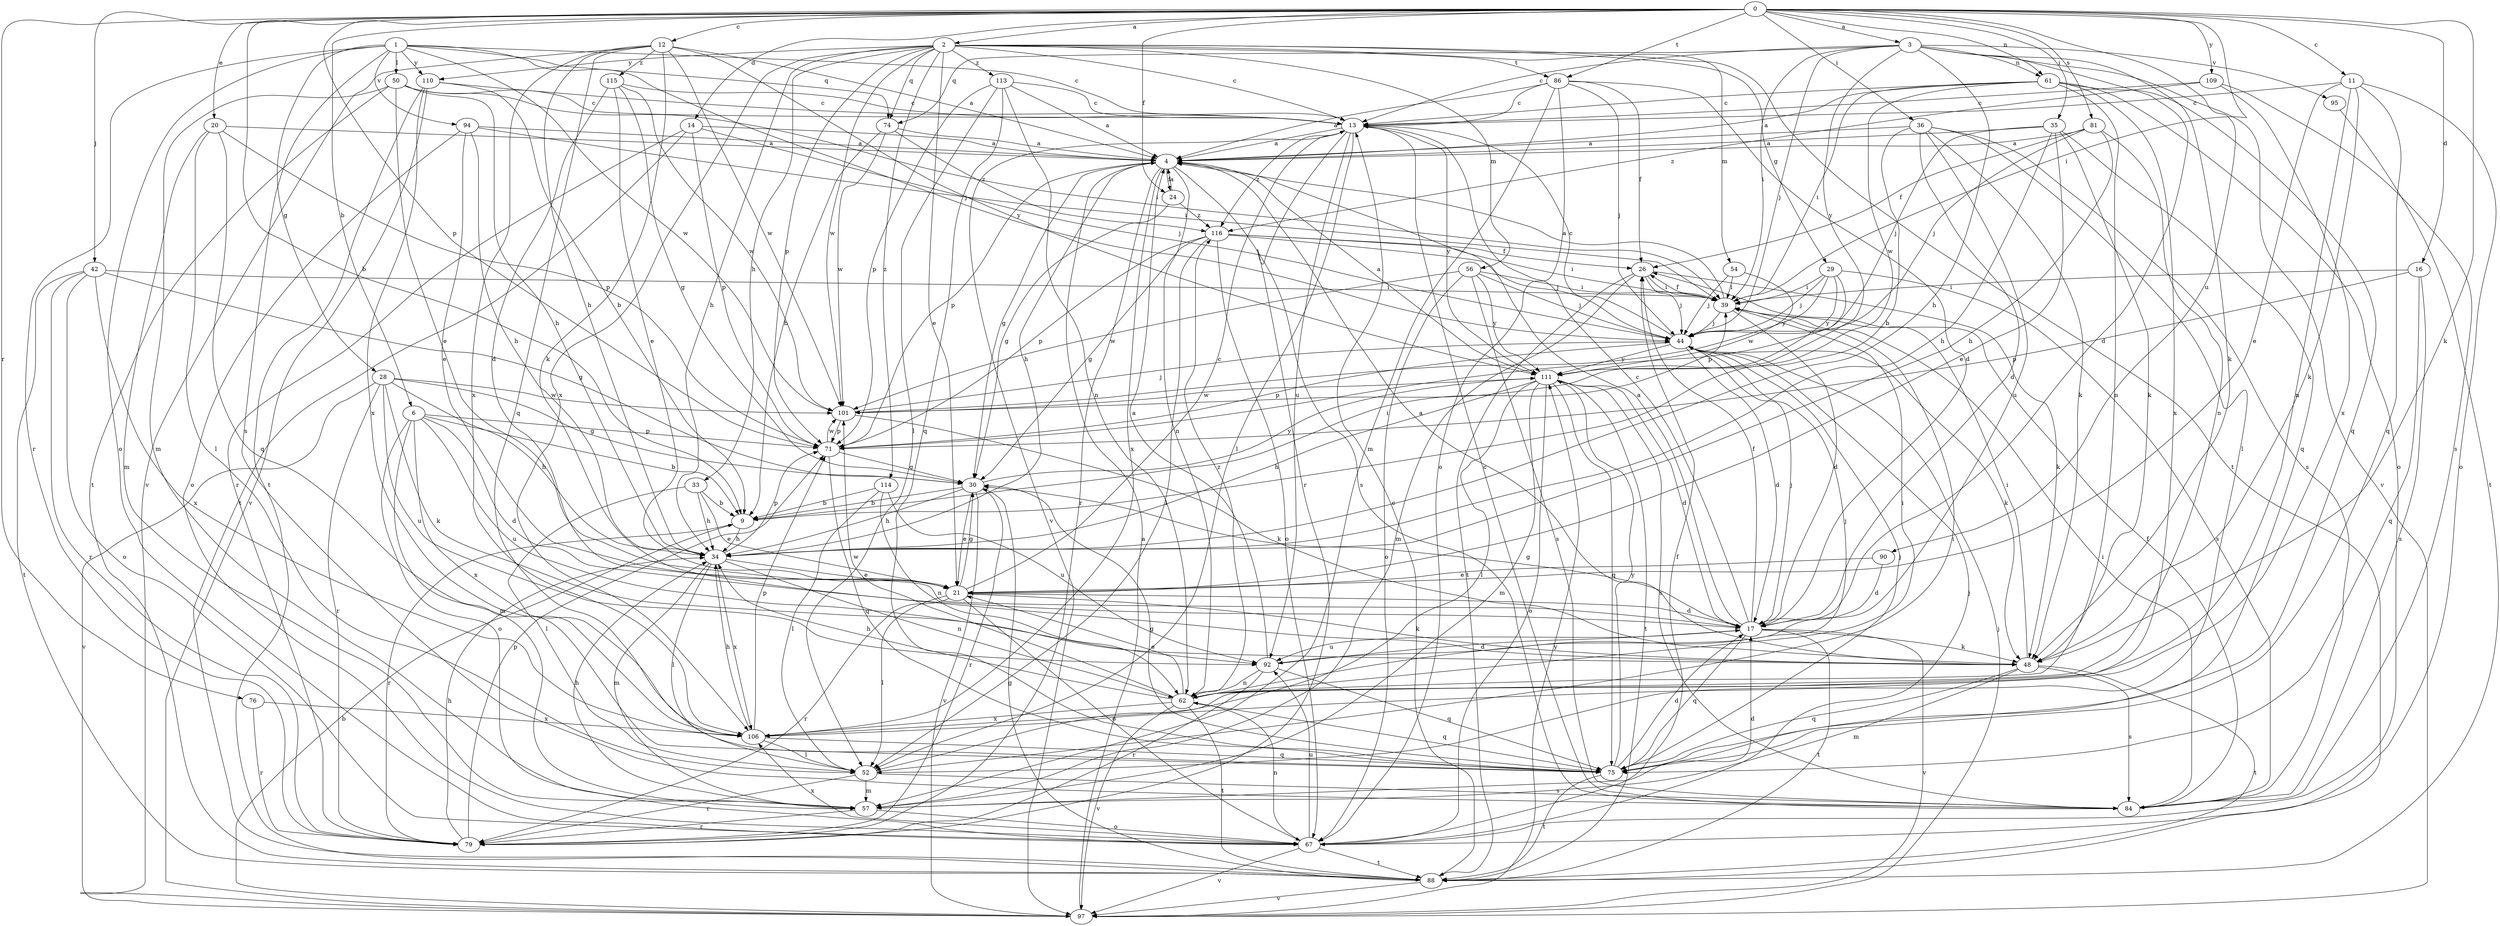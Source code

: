 strict digraph  {
0;
1;
2;
3;
4;
6;
9;
11;
12;
13;
14;
16;
17;
20;
21;
24;
26;
28;
29;
30;
33;
34;
35;
36;
39;
42;
44;
48;
50;
52;
54;
56;
57;
61;
62;
67;
71;
74;
75;
76;
79;
81;
84;
86;
88;
90;
92;
94;
95;
97;
101;
106;
109;
110;
111;
113;
114;
115;
116;
0 -> 2  [label=a];
0 -> 3  [label=a];
0 -> 6  [label=b];
0 -> 9  [label=b];
0 -> 11  [label=c];
0 -> 12  [label=c];
0 -> 14  [label=d];
0 -> 16  [label=d];
0 -> 20  [label=e];
0 -> 24  [label=f];
0 -> 35  [label=i];
0 -> 36  [label=i];
0 -> 39  [label=i];
0 -> 42  [label=j];
0 -> 48  [label=k];
0 -> 61  [label=n];
0 -> 71  [label=p];
0 -> 76  [label=r];
0 -> 81  [label=s];
0 -> 86  [label=t];
0 -> 90  [label=u];
0 -> 109  [label=y];
1 -> 13  [label=c];
1 -> 28  [label=g];
1 -> 44  [label=j];
1 -> 50  [label=l];
1 -> 67  [label=o];
1 -> 74  [label=q];
1 -> 79  [label=r];
1 -> 84  [label=s];
1 -> 94  [label=v];
1 -> 101  [label=w];
1 -> 110  [label=y];
2 -> 13  [label=c];
2 -> 21  [label=e];
2 -> 29  [label=g];
2 -> 33  [label=h];
2 -> 34  [label=h];
2 -> 54  [label=m];
2 -> 56  [label=m];
2 -> 71  [label=p];
2 -> 74  [label=q];
2 -> 86  [label=t];
2 -> 88  [label=t];
2 -> 101  [label=w];
2 -> 106  [label=x];
2 -> 110  [label=y];
2 -> 113  [label=z];
2 -> 114  [label=z];
3 -> 13  [label=c];
3 -> 17  [label=d];
3 -> 34  [label=h];
3 -> 39  [label=i];
3 -> 44  [label=j];
3 -> 48  [label=k];
3 -> 61  [label=n];
3 -> 74  [label=q];
3 -> 95  [label=v];
3 -> 97  [label=v];
3 -> 111  [label=y];
4 -> 24  [label=f];
4 -> 30  [label=g];
4 -> 34  [label=h];
4 -> 62  [label=n];
4 -> 71  [label=p];
4 -> 79  [label=r];
4 -> 84  [label=s];
4 -> 106  [label=x];
6 -> 9  [label=b];
6 -> 17  [label=d];
6 -> 57  [label=m];
6 -> 67  [label=o];
6 -> 71  [label=p];
6 -> 92  [label=u];
6 -> 106  [label=x];
9 -> 34  [label=h];
9 -> 39  [label=i];
9 -> 79  [label=r];
11 -> 13  [label=c];
11 -> 21  [label=e];
11 -> 48  [label=k];
11 -> 62  [label=n];
11 -> 67  [label=o];
11 -> 75  [label=q];
12 -> 4  [label=a];
12 -> 34  [label=h];
12 -> 48  [label=k];
12 -> 75  [label=q];
12 -> 97  [label=v];
12 -> 101  [label=w];
12 -> 106  [label=x];
12 -> 111  [label=y];
12 -> 115  [label=z];
13 -> 4  [label=a];
13 -> 52  [label=l];
13 -> 79  [label=r];
13 -> 92  [label=u];
13 -> 97  [label=v];
13 -> 111  [label=y];
13 -> 116  [label=z];
14 -> 4  [label=a];
14 -> 44  [label=j];
14 -> 71  [label=p];
14 -> 79  [label=r];
14 -> 88  [label=t];
16 -> 39  [label=i];
16 -> 71  [label=p];
16 -> 75  [label=q];
16 -> 84  [label=s];
17 -> 4  [label=a];
17 -> 13  [label=c];
17 -> 26  [label=f];
17 -> 30  [label=g];
17 -> 44  [label=j];
17 -> 48  [label=k];
17 -> 75  [label=q];
17 -> 88  [label=t];
17 -> 92  [label=u];
17 -> 97  [label=v];
20 -> 4  [label=a];
20 -> 52  [label=l];
20 -> 57  [label=m];
20 -> 71  [label=p];
20 -> 75  [label=q];
21 -> 13  [label=c];
21 -> 17  [label=d];
21 -> 30  [label=g];
21 -> 48  [label=k];
21 -> 52  [label=l];
21 -> 67  [label=o];
21 -> 79  [label=r];
24 -> 4  [label=a];
24 -> 30  [label=g];
24 -> 116  [label=z];
26 -> 39  [label=i];
26 -> 44  [label=j];
26 -> 48  [label=k];
26 -> 57  [label=m];
26 -> 88  [label=t];
28 -> 30  [label=g];
28 -> 34  [label=h];
28 -> 48  [label=k];
28 -> 79  [label=r];
28 -> 92  [label=u];
28 -> 97  [label=v];
28 -> 101  [label=w];
29 -> 39  [label=i];
29 -> 44  [label=j];
29 -> 71  [label=p];
29 -> 84  [label=s];
29 -> 101  [label=w];
29 -> 111  [label=y];
30 -> 9  [label=b];
30 -> 21  [label=e];
30 -> 34  [label=h];
30 -> 79  [label=r];
30 -> 97  [label=v];
30 -> 111  [label=y];
33 -> 9  [label=b];
33 -> 21  [label=e];
33 -> 34  [label=h];
33 -> 52  [label=l];
34 -> 21  [label=e];
34 -> 52  [label=l];
34 -> 57  [label=m];
34 -> 62  [label=n];
34 -> 71  [label=p];
34 -> 106  [label=x];
35 -> 4  [label=a];
35 -> 21  [label=e];
35 -> 34  [label=h];
35 -> 44  [label=j];
35 -> 48  [label=k];
35 -> 75  [label=q];
36 -> 4  [label=a];
36 -> 9  [label=b];
36 -> 17  [label=d];
36 -> 48  [label=k];
36 -> 52  [label=l];
36 -> 84  [label=s];
36 -> 92  [label=u];
39 -> 4  [label=a];
39 -> 17  [label=d];
39 -> 26  [label=f];
39 -> 44  [label=j];
42 -> 30  [label=g];
42 -> 39  [label=i];
42 -> 67  [label=o];
42 -> 79  [label=r];
42 -> 88  [label=t];
42 -> 106  [label=x];
44 -> 13  [label=c];
44 -> 17  [label=d];
44 -> 48  [label=k];
44 -> 71  [label=p];
44 -> 111  [label=y];
48 -> 4  [label=a];
48 -> 39  [label=i];
48 -> 57  [label=m];
48 -> 75  [label=q];
48 -> 84  [label=s];
48 -> 88  [label=t];
50 -> 13  [label=c];
50 -> 21  [label=e];
50 -> 34  [label=h];
50 -> 39  [label=i];
50 -> 57  [label=m];
50 -> 88  [label=t];
52 -> 39  [label=i];
52 -> 57  [label=m];
52 -> 79  [label=r];
52 -> 84  [label=s];
54 -> 39  [label=i];
54 -> 44  [label=j];
54 -> 111  [label=y];
56 -> 39  [label=i];
56 -> 44  [label=j];
56 -> 67  [label=o];
56 -> 84  [label=s];
56 -> 101  [label=w];
56 -> 111  [label=y];
57 -> 17  [label=d];
57 -> 34  [label=h];
57 -> 67  [label=o];
57 -> 79  [label=r];
61 -> 4  [label=a];
61 -> 13  [label=c];
61 -> 39  [label=i];
61 -> 62  [label=n];
61 -> 67  [label=o];
61 -> 75  [label=q];
61 -> 101  [label=w];
61 -> 106  [label=x];
62 -> 21  [label=e];
62 -> 34  [label=h];
62 -> 39  [label=i];
62 -> 44  [label=j];
62 -> 75  [label=q];
62 -> 88  [label=t];
62 -> 97  [label=v];
62 -> 101  [label=w];
62 -> 106  [label=x];
62 -> 116  [label=z];
67 -> 26  [label=f];
67 -> 44  [label=j];
67 -> 62  [label=n];
67 -> 88  [label=t];
67 -> 92  [label=u];
67 -> 97  [label=v];
67 -> 106  [label=x];
71 -> 30  [label=g];
71 -> 75  [label=q];
71 -> 101  [label=w];
74 -> 4  [label=a];
74 -> 9  [label=b];
74 -> 101  [label=w];
74 -> 116  [label=z];
75 -> 17  [label=d];
75 -> 30  [label=g];
75 -> 44  [label=j];
75 -> 88  [label=t];
75 -> 111  [label=y];
76 -> 79  [label=r];
76 -> 106  [label=x];
79 -> 34  [label=h];
79 -> 71  [label=p];
81 -> 4  [label=a];
81 -> 26  [label=f];
81 -> 34  [label=h];
81 -> 44  [label=j];
81 -> 62  [label=n];
84 -> 13  [label=c];
84 -> 26  [label=f];
84 -> 39  [label=i];
86 -> 4  [label=a];
86 -> 13  [label=c];
86 -> 17  [label=d];
86 -> 26  [label=f];
86 -> 44  [label=j];
86 -> 57  [label=m];
86 -> 67  [label=o];
88 -> 13  [label=c];
88 -> 30  [label=g];
88 -> 97  [label=v];
90 -> 17  [label=d];
90 -> 21  [label=e];
92 -> 4  [label=a];
92 -> 17  [label=d];
92 -> 62  [label=n];
92 -> 75  [label=q];
92 -> 79  [label=r];
94 -> 4  [label=a];
94 -> 21  [label=e];
94 -> 34  [label=h];
94 -> 39  [label=i];
94 -> 67  [label=o];
95 -> 88  [label=t];
97 -> 4  [label=a];
97 -> 9  [label=b];
97 -> 44  [label=j];
97 -> 111  [label=y];
101 -> 44  [label=j];
101 -> 48  [label=k];
101 -> 71  [label=p];
106 -> 34  [label=h];
106 -> 52  [label=l];
106 -> 71  [label=p];
106 -> 75  [label=q];
109 -> 13  [label=c];
109 -> 84  [label=s];
109 -> 106  [label=x];
109 -> 116  [label=z];
110 -> 9  [label=b];
110 -> 13  [label=c];
110 -> 88  [label=t];
110 -> 97  [label=v];
110 -> 106  [label=x];
111 -> 4  [label=a];
111 -> 17  [label=d];
111 -> 34  [label=h];
111 -> 52  [label=l];
111 -> 57  [label=m];
111 -> 67  [label=o];
111 -> 75  [label=q];
111 -> 84  [label=s];
111 -> 88  [label=t];
111 -> 101  [label=w];
113 -> 4  [label=a];
113 -> 13  [label=c];
113 -> 52  [label=l];
113 -> 62  [label=n];
113 -> 71  [label=p];
113 -> 75  [label=q];
114 -> 9  [label=b];
114 -> 52  [label=l];
114 -> 62  [label=n];
114 -> 92  [label=u];
115 -> 13  [label=c];
115 -> 17  [label=d];
115 -> 21  [label=e];
115 -> 30  [label=g];
115 -> 101  [label=w];
116 -> 26  [label=f];
116 -> 30  [label=g];
116 -> 39  [label=i];
116 -> 44  [label=j];
116 -> 52  [label=l];
116 -> 67  [label=o];
116 -> 71  [label=p];
}
